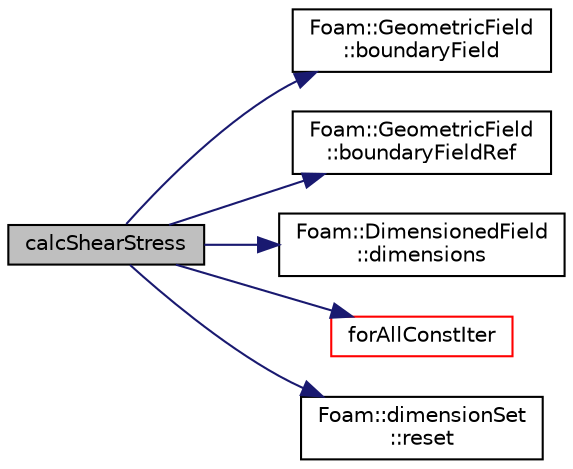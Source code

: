 digraph "calcShearStress"
{
  bgcolor="transparent";
  edge [fontname="Helvetica",fontsize="10",labelfontname="Helvetica",labelfontsize="10"];
  node [fontname="Helvetica",fontsize="10",shape=record];
  rankdir="LR";
  Node317 [label="calcShearStress",height=0.2,width=0.4,color="black", fillcolor="grey75", style="filled", fontcolor="black"];
  Node317 -> Node318 [color="midnightblue",fontsize="10",style="solid",fontname="Helvetica"];
  Node318 [label="Foam::GeometricField\l::boundaryField",height=0.2,width=0.4,color="black",URL="$a23249.html#a9ff7de36fba06b4f4f77a75142ad72b6",tooltip="Return const-reference to the boundary field. "];
  Node317 -> Node319 [color="midnightblue",fontsize="10",style="solid",fontname="Helvetica"];
  Node319 [label="Foam::GeometricField\l::boundaryFieldRef",height=0.2,width=0.4,color="black",URL="$a23249.html#af3831c9fea9f6ae7532a6d57cc67c959",tooltip="Return a reference to the boundary field. "];
  Node317 -> Node320 [color="midnightblue",fontsize="10",style="solid",fontname="Helvetica"];
  Node320 [label="Foam::DimensionedField\l::dimensions",height=0.2,width=0.4,color="black",URL="$a27497.html#a512673c2674ca2d38885f1bb5f6994fb",tooltip="Return dimensions. "];
  Node317 -> Node321 [color="midnightblue",fontsize="10",style="solid",fontname="Helvetica"];
  Node321 [label="forAllConstIter",height=0.2,width=0.4,color="red",URL="$a39311.html#ae21e2836509b0fa7f7cedf6493b11b09"];
  Node317 -> Node616 [color="midnightblue",fontsize="10",style="solid",fontname="Helvetica"];
  Node616 [label="Foam::dimensionSet\l::reset",height=0.2,width=0.4,color="black",URL="$a27477.html#aaae8b61a12d92ef309937e69bc2c4084"];
}
